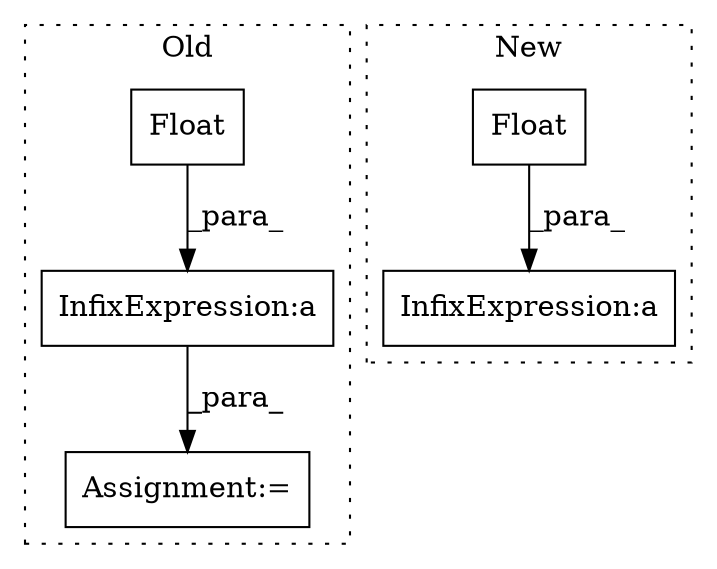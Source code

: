 digraph G {
subgraph cluster0 {
1 [label="Float" a="32" s="374,395" l="6,1" shape="box"];
3 [label="Assignment:=" a="7" s="412" l="1" shape="box"];
4 [label="InfixExpression:a" a="27" s="422" l="3" shape="box"];
label = "Old";
style="dotted";
}
subgraph cluster1 {
2 [label="Float" a="32" s="563,574" l="6,1" shape="box"];
5 [label="InfixExpression:a" a="27" s="811" l="3" shape="box"];
label = "New";
style="dotted";
}
1 -> 4 [label="_para_"];
2 -> 5 [label="_para_"];
4 -> 3 [label="_para_"];
}